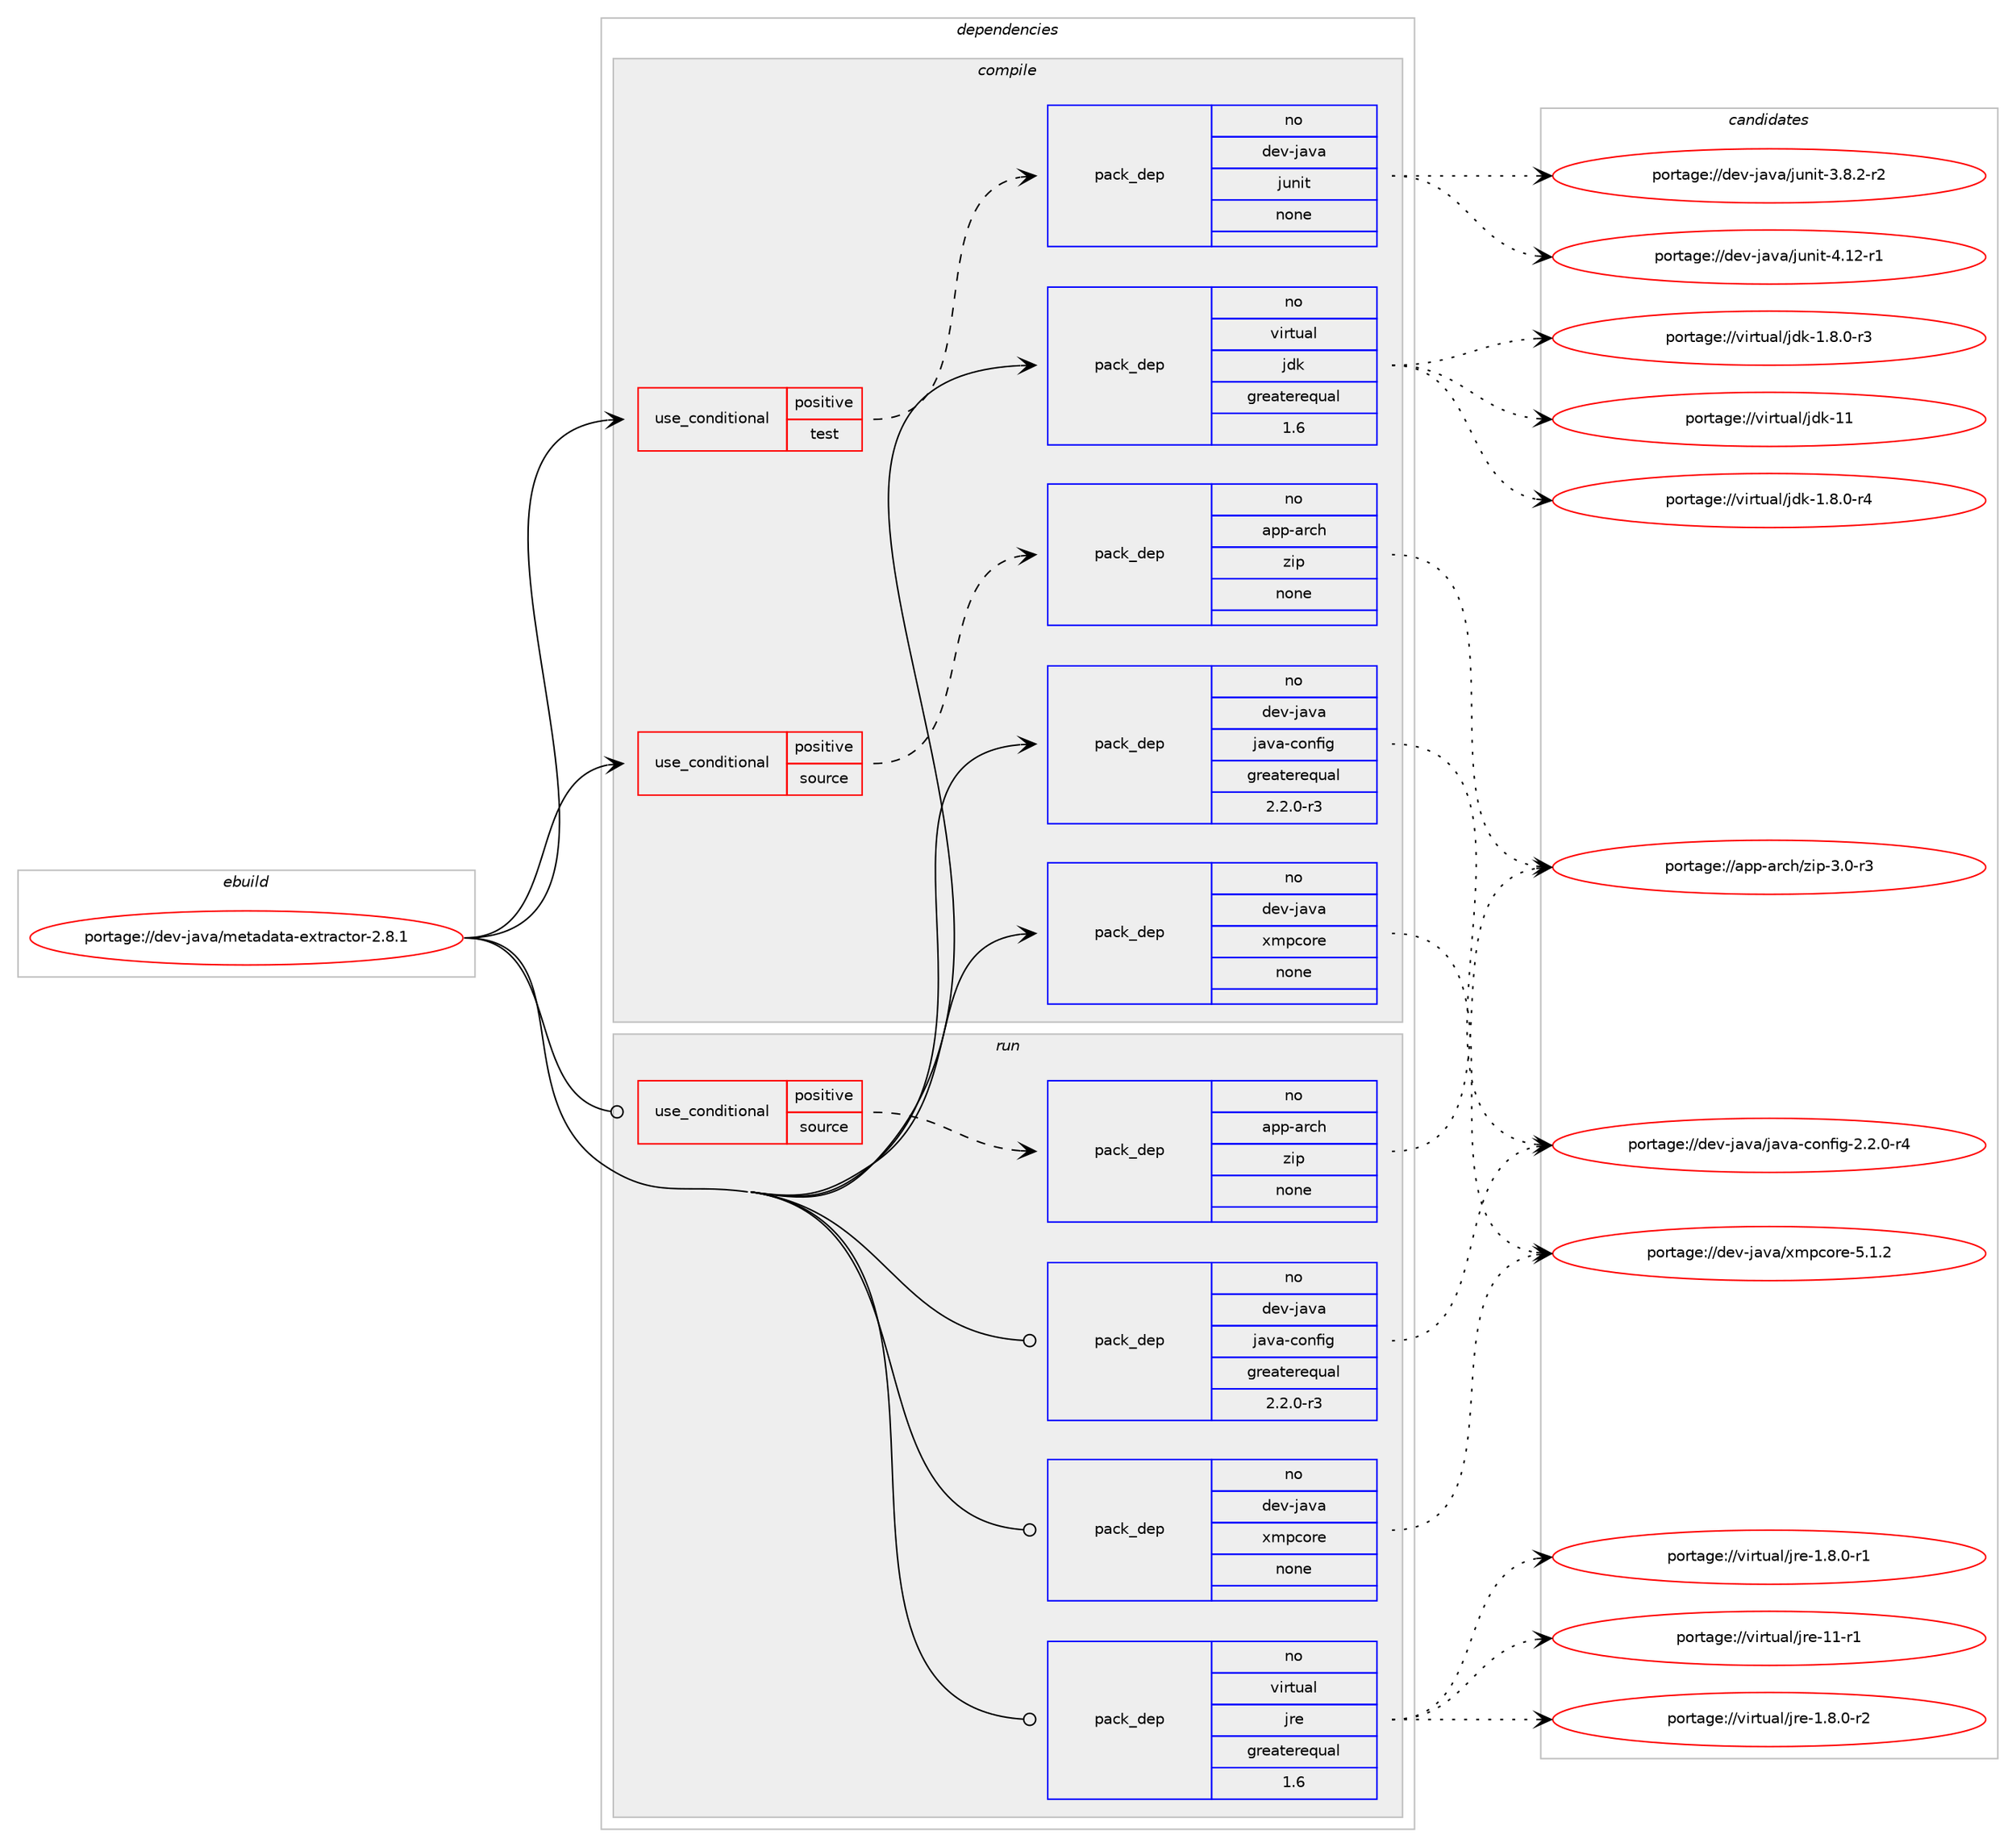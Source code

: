 digraph prolog {

# *************
# Graph options
# *************

newrank=true;
concentrate=true;
compound=true;
graph [rankdir=LR,fontname=Helvetica,fontsize=10,ranksep=1.5];#, ranksep=2.5, nodesep=0.2];
edge  [arrowhead=vee];
node  [fontname=Helvetica,fontsize=10];

# **********
# The ebuild
# **********

subgraph cluster_leftcol {
color=gray;
rank=same;
label=<<i>ebuild</i>>;
id [label="portage://dev-java/metadata-extractor-2.8.1", color=red, width=4, href="../dev-java/metadata-extractor-2.8.1.svg"];
}

# ****************
# The dependencies
# ****************

subgraph cluster_midcol {
color=gray;
label=<<i>dependencies</i>>;
subgraph cluster_compile {
fillcolor="#eeeeee";
style=filled;
label=<<i>compile</i>>;
subgraph cond129536 {
dependency528112 [label=<<TABLE BORDER="0" CELLBORDER="1" CELLSPACING="0" CELLPADDING="4"><TR><TD ROWSPAN="3" CELLPADDING="10">use_conditional</TD></TR><TR><TD>positive</TD></TR><TR><TD>source</TD></TR></TABLE>>, shape=none, color=red];
subgraph pack392966 {
dependency528113 [label=<<TABLE BORDER="0" CELLBORDER="1" CELLSPACING="0" CELLPADDING="4" WIDTH="220"><TR><TD ROWSPAN="6" CELLPADDING="30">pack_dep</TD></TR><TR><TD WIDTH="110">no</TD></TR><TR><TD>app-arch</TD></TR><TR><TD>zip</TD></TR><TR><TD>none</TD></TR><TR><TD></TD></TR></TABLE>>, shape=none, color=blue];
}
dependency528112:e -> dependency528113:w [weight=20,style="dashed",arrowhead="vee"];
}
id:e -> dependency528112:w [weight=20,style="solid",arrowhead="vee"];
subgraph cond129537 {
dependency528114 [label=<<TABLE BORDER="0" CELLBORDER="1" CELLSPACING="0" CELLPADDING="4"><TR><TD ROWSPAN="3" CELLPADDING="10">use_conditional</TD></TR><TR><TD>positive</TD></TR><TR><TD>test</TD></TR></TABLE>>, shape=none, color=red];
subgraph pack392967 {
dependency528115 [label=<<TABLE BORDER="0" CELLBORDER="1" CELLSPACING="0" CELLPADDING="4" WIDTH="220"><TR><TD ROWSPAN="6" CELLPADDING="30">pack_dep</TD></TR><TR><TD WIDTH="110">no</TD></TR><TR><TD>dev-java</TD></TR><TR><TD>junit</TD></TR><TR><TD>none</TD></TR><TR><TD></TD></TR></TABLE>>, shape=none, color=blue];
}
dependency528114:e -> dependency528115:w [weight=20,style="dashed",arrowhead="vee"];
}
id:e -> dependency528114:w [weight=20,style="solid",arrowhead="vee"];
subgraph pack392968 {
dependency528116 [label=<<TABLE BORDER="0" CELLBORDER="1" CELLSPACING="0" CELLPADDING="4" WIDTH="220"><TR><TD ROWSPAN="6" CELLPADDING="30">pack_dep</TD></TR><TR><TD WIDTH="110">no</TD></TR><TR><TD>dev-java</TD></TR><TR><TD>java-config</TD></TR><TR><TD>greaterequal</TD></TR><TR><TD>2.2.0-r3</TD></TR></TABLE>>, shape=none, color=blue];
}
id:e -> dependency528116:w [weight=20,style="solid",arrowhead="vee"];
subgraph pack392969 {
dependency528117 [label=<<TABLE BORDER="0" CELLBORDER="1" CELLSPACING="0" CELLPADDING="4" WIDTH="220"><TR><TD ROWSPAN="6" CELLPADDING="30">pack_dep</TD></TR><TR><TD WIDTH="110">no</TD></TR><TR><TD>dev-java</TD></TR><TR><TD>xmpcore</TD></TR><TR><TD>none</TD></TR><TR><TD></TD></TR></TABLE>>, shape=none, color=blue];
}
id:e -> dependency528117:w [weight=20,style="solid",arrowhead="vee"];
subgraph pack392970 {
dependency528118 [label=<<TABLE BORDER="0" CELLBORDER="1" CELLSPACING="0" CELLPADDING="4" WIDTH="220"><TR><TD ROWSPAN="6" CELLPADDING="30">pack_dep</TD></TR><TR><TD WIDTH="110">no</TD></TR><TR><TD>virtual</TD></TR><TR><TD>jdk</TD></TR><TR><TD>greaterequal</TD></TR><TR><TD>1.6</TD></TR></TABLE>>, shape=none, color=blue];
}
id:e -> dependency528118:w [weight=20,style="solid",arrowhead="vee"];
}
subgraph cluster_compileandrun {
fillcolor="#eeeeee";
style=filled;
label=<<i>compile and run</i>>;
}
subgraph cluster_run {
fillcolor="#eeeeee";
style=filled;
label=<<i>run</i>>;
subgraph cond129538 {
dependency528119 [label=<<TABLE BORDER="0" CELLBORDER="1" CELLSPACING="0" CELLPADDING="4"><TR><TD ROWSPAN="3" CELLPADDING="10">use_conditional</TD></TR><TR><TD>positive</TD></TR><TR><TD>source</TD></TR></TABLE>>, shape=none, color=red];
subgraph pack392971 {
dependency528120 [label=<<TABLE BORDER="0" CELLBORDER="1" CELLSPACING="0" CELLPADDING="4" WIDTH="220"><TR><TD ROWSPAN="6" CELLPADDING="30">pack_dep</TD></TR><TR><TD WIDTH="110">no</TD></TR><TR><TD>app-arch</TD></TR><TR><TD>zip</TD></TR><TR><TD>none</TD></TR><TR><TD></TD></TR></TABLE>>, shape=none, color=blue];
}
dependency528119:e -> dependency528120:w [weight=20,style="dashed",arrowhead="vee"];
}
id:e -> dependency528119:w [weight=20,style="solid",arrowhead="odot"];
subgraph pack392972 {
dependency528121 [label=<<TABLE BORDER="0" CELLBORDER="1" CELLSPACING="0" CELLPADDING="4" WIDTH="220"><TR><TD ROWSPAN="6" CELLPADDING="30">pack_dep</TD></TR><TR><TD WIDTH="110">no</TD></TR><TR><TD>dev-java</TD></TR><TR><TD>java-config</TD></TR><TR><TD>greaterequal</TD></TR><TR><TD>2.2.0-r3</TD></TR></TABLE>>, shape=none, color=blue];
}
id:e -> dependency528121:w [weight=20,style="solid",arrowhead="odot"];
subgraph pack392973 {
dependency528122 [label=<<TABLE BORDER="0" CELLBORDER="1" CELLSPACING="0" CELLPADDING="4" WIDTH="220"><TR><TD ROWSPAN="6" CELLPADDING="30">pack_dep</TD></TR><TR><TD WIDTH="110">no</TD></TR><TR><TD>dev-java</TD></TR><TR><TD>xmpcore</TD></TR><TR><TD>none</TD></TR><TR><TD></TD></TR></TABLE>>, shape=none, color=blue];
}
id:e -> dependency528122:w [weight=20,style="solid",arrowhead="odot"];
subgraph pack392974 {
dependency528123 [label=<<TABLE BORDER="0" CELLBORDER="1" CELLSPACING="0" CELLPADDING="4" WIDTH="220"><TR><TD ROWSPAN="6" CELLPADDING="30">pack_dep</TD></TR><TR><TD WIDTH="110">no</TD></TR><TR><TD>virtual</TD></TR><TR><TD>jre</TD></TR><TR><TD>greaterequal</TD></TR><TR><TD>1.6</TD></TR></TABLE>>, shape=none, color=blue];
}
id:e -> dependency528123:w [weight=20,style="solid",arrowhead="odot"];
}
}

# **************
# The candidates
# **************

subgraph cluster_choices {
rank=same;
color=gray;
label=<<i>candidates</i>>;

subgraph choice392966 {
color=black;
nodesep=1;
choice9711211245971149910447122105112455146484511451 [label="portage://app-arch/zip-3.0-r3", color=red, width=4,href="../app-arch/zip-3.0-r3.svg"];
dependency528113:e -> choice9711211245971149910447122105112455146484511451:w [style=dotted,weight="100"];
}
subgraph choice392967 {
color=black;
nodesep=1;
choice1001011184510697118974710611711010511645524649504511449 [label="portage://dev-java/junit-4.12-r1", color=red, width=4,href="../dev-java/junit-4.12-r1.svg"];
choice100101118451069711897471061171101051164551465646504511450 [label="portage://dev-java/junit-3.8.2-r2", color=red, width=4,href="../dev-java/junit-3.8.2-r2.svg"];
dependency528115:e -> choice1001011184510697118974710611711010511645524649504511449:w [style=dotted,weight="100"];
dependency528115:e -> choice100101118451069711897471061171101051164551465646504511450:w [style=dotted,weight="100"];
}
subgraph choice392968 {
color=black;
nodesep=1;
choice10010111845106971189747106971189745991111101021051034550465046484511452 [label="portage://dev-java/java-config-2.2.0-r4", color=red, width=4,href="../dev-java/java-config-2.2.0-r4.svg"];
dependency528116:e -> choice10010111845106971189747106971189745991111101021051034550465046484511452:w [style=dotted,weight="100"];
}
subgraph choice392969 {
color=black;
nodesep=1;
choice1001011184510697118974712010911299111114101455346494650 [label="portage://dev-java/xmpcore-5.1.2", color=red, width=4,href="../dev-java/xmpcore-5.1.2.svg"];
dependency528117:e -> choice1001011184510697118974712010911299111114101455346494650:w [style=dotted,weight="100"];
}
subgraph choice392970 {
color=black;
nodesep=1;
choice1181051141161179710847106100107454949 [label="portage://virtual/jdk-11", color=red, width=4,href="../virtual/jdk-11.svg"];
choice11810511411611797108471061001074549465646484511452 [label="portage://virtual/jdk-1.8.0-r4", color=red, width=4,href="../virtual/jdk-1.8.0-r4.svg"];
choice11810511411611797108471061001074549465646484511451 [label="portage://virtual/jdk-1.8.0-r3", color=red, width=4,href="../virtual/jdk-1.8.0-r3.svg"];
dependency528118:e -> choice1181051141161179710847106100107454949:w [style=dotted,weight="100"];
dependency528118:e -> choice11810511411611797108471061001074549465646484511452:w [style=dotted,weight="100"];
dependency528118:e -> choice11810511411611797108471061001074549465646484511451:w [style=dotted,weight="100"];
}
subgraph choice392971 {
color=black;
nodesep=1;
choice9711211245971149910447122105112455146484511451 [label="portage://app-arch/zip-3.0-r3", color=red, width=4,href="../app-arch/zip-3.0-r3.svg"];
dependency528120:e -> choice9711211245971149910447122105112455146484511451:w [style=dotted,weight="100"];
}
subgraph choice392972 {
color=black;
nodesep=1;
choice10010111845106971189747106971189745991111101021051034550465046484511452 [label="portage://dev-java/java-config-2.2.0-r4", color=red, width=4,href="../dev-java/java-config-2.2.0-r4.svg"];
dependency528121:e -> choice10010111845106971189747106971189745991111101021051034550465046484511452:w [style=dotted,weight="100"];
}
subgraph choice392973 {
color=black;
nodesep=1;
choice1001011184510697118974712010911299111114101455346494650 [label="portage://dev-java/xmpcore-5.1.2", color=red, width=4,href="../dev-java/xmpcore-5.1.2.svg"];
dependency528122:e -> choice1001011184510697118974712010911299111114101455346494650:w [style=dotted,weight="100"];
}
subgraph choice392974 {
color=black;
nodesep=1;
choice11810511411611797108471061141014549494511449 [label="portage://virtual/jre-11-r1", color=red, width=4,href="../virtual/jre-11-r1.svg"];
choice11810511411611797108471061141014549465646484511450 [label="portage://virtual/jre-1.8.0-r2", color=red, width=4,href="../virtual/jre-1.8.0-r2.svg"];
choice11810511411611797108471061141014549465646484511449 [label="portage://virtual/jre-1.8.0-r1", color=red, width=4,href="../virtual/jre-1.8.0-r1.svg"];
dependency528123:e -> choice11810511411611797108471061141014549494511449:w [style=dotted,weight="100"];
dependency528123:e -> choice11810511411611797108471061141014549465646484511450:w [style=dotted,weight="100"];
dependency528123:e -> choice11810511411611797108471061141014549465646484511449:w [style=dotted,weight="100"];
}
}

}
